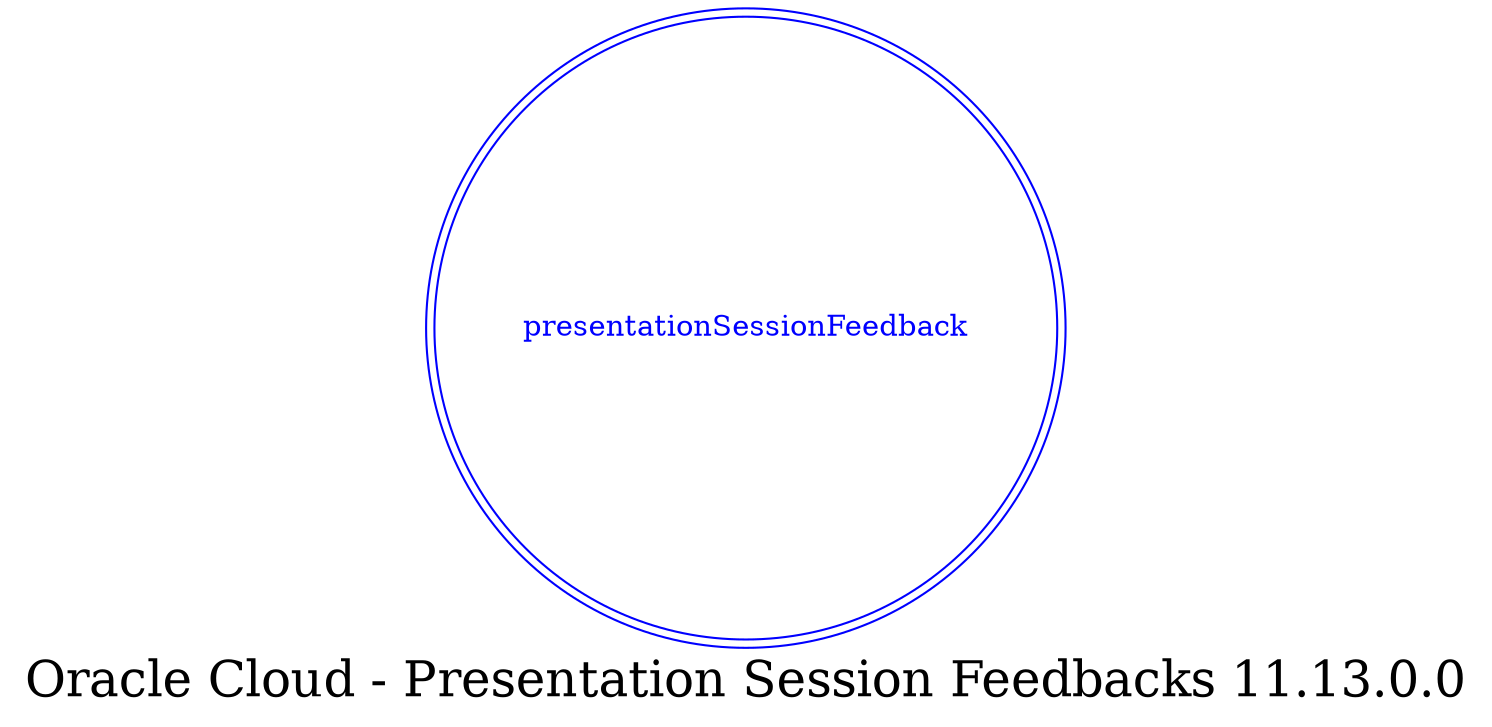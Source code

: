 digraph LexiconGraph {
graph[label="Oracle Cloud - Presentation Session Feedbacks 11.13.0.0", fontsize=24]
splines=true
"presentationSessionFeedback" [color=blue, fontcolor=blue, shape=doublecircle]
}
